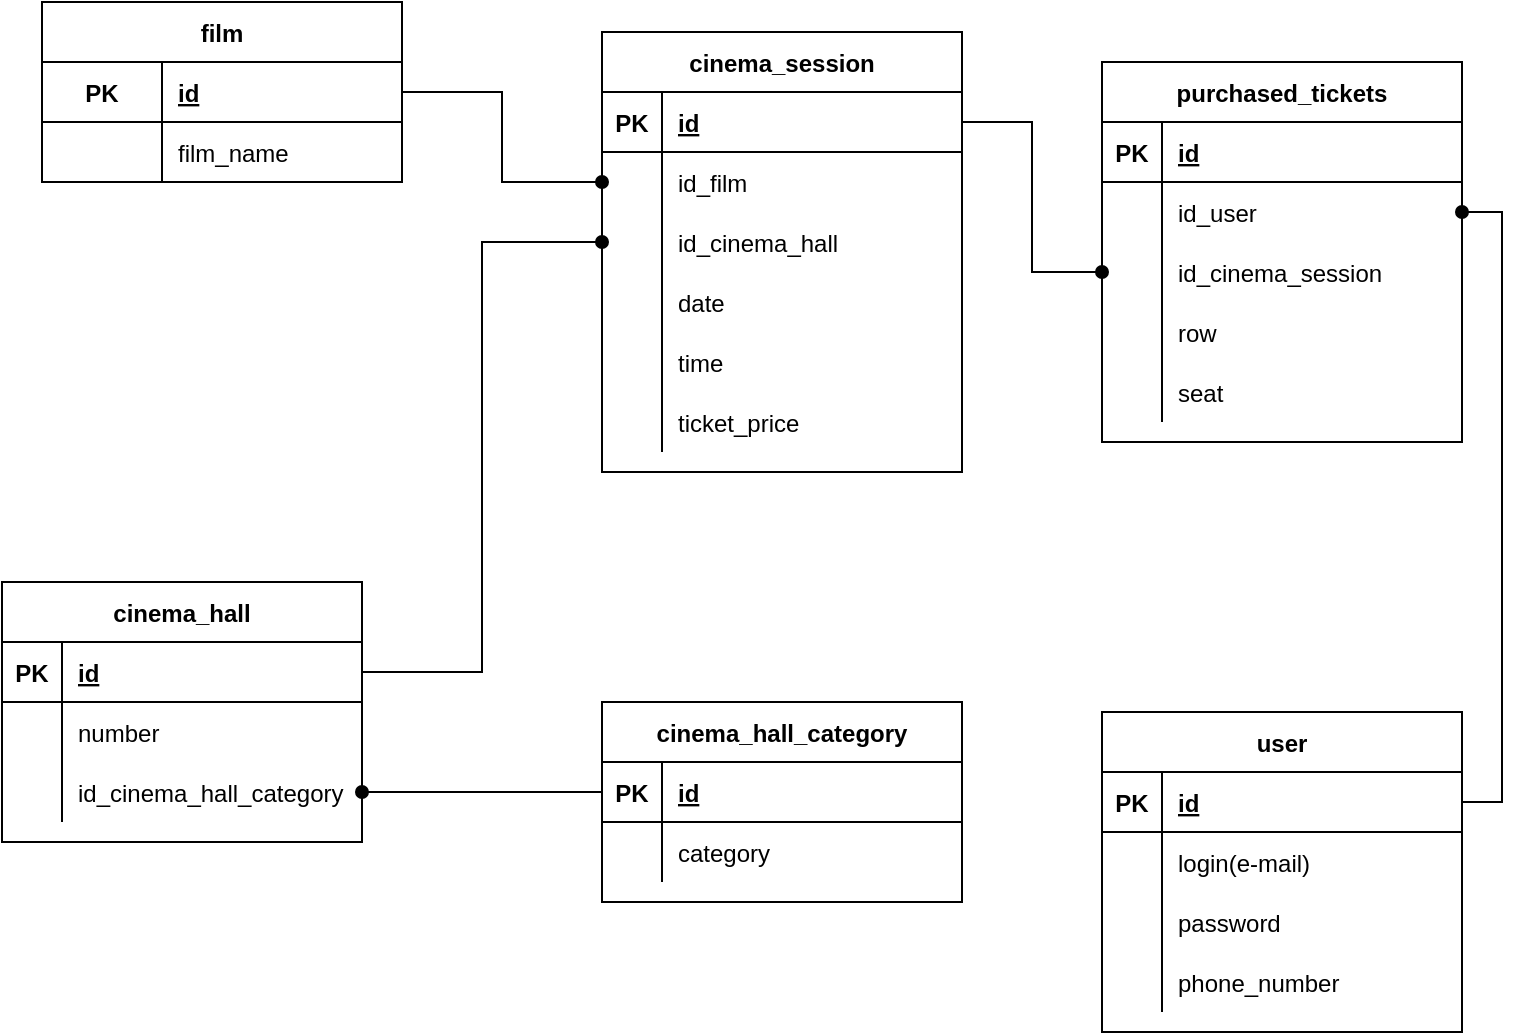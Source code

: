<mxfile version="13.7.9" type="github">
  <diagram id="K_0Y14OT219pobGqaZKj" name="Page-1">
    <mxGraphModel dx="1038" dy="580" grid="1" gridSize="10" guides="1" tooltips="1" connect="1" arrows="1" fold="1" page="1" pageScale="1" pageWidth="827" pageHeight="1169" math="0" shadow="0">
      <root>
        <mxCell id="0" />
        <mxCell id="1" parent="0" />
        <mxCell id="yguj9xTY37gFsHTAbNiu-161" value="purchased_tickets" style="shape=table;startSize=30;container=1;collapsible=1;childLayout=tableLayout;fixedRows=1;rowLines=0;fontStyle=1;align=center;resizeLast=1;" parent="1" vertex="1">
          <mxGeometry x="580" y="80" width="180" height="190" as="geometry" />
        </mxCell>
        <mxCell id="yguj9xTY37gFsHTAbNiu-162" value="" style="shape=partialRectangle;collapsible=0;dropTarget=0;pointerEvents=0;fillColor=none;top=0;left=0;bottom=1;right=0;points=[[0,0.5],[1,0.5]];portConstraint=eastwest;" parent="yguj9xTY37gFsHTAbNiu-161" vertex="1">
          <mxGeometry y="30" width="180" height="30" as="geometry" />
        </mxCell>
        <mxCell id="yguj9xTY37gFsHTAbNiu-163" value="PK" style="shape=partialRectangle;connectable=0;fillColor=none;top=0;left=0;bottom=0;right=0;fontStyle=1;overflow=hidden;" parent="yguj9xTY37gFsHTAbNiu-162" vertex="1">
          <mxGeometry width="30" height="30" as="geometry" />
        </mxCell>
        <mxCell id="yguj9xTY37gFsHTAbNiu-164" value="id" style="shape=partialRectangle;connectable=0;fillColor=none;top=0;left=0;bottom=0;right=0;align=left;spacingLeft=6;fontStyle=5;overflow=hidden;" parent="yguj9xTY37gFsHTAbNiu-162" vertex="1">
          <mxGeometry x="30" width="150" height="30" as="geometry" />
        </mxCell>
        <mxCell id="yguj9xTY37gFsHTAbNiu-165" value="" style="shape=partialRectangle;collapsible=0;dropTarget=0;pointerEvents=0;fillColor=none;top=0;left=0;bottom=0;right=0;points=[[0,0.5],[1,0.5]];portConstraint=eastwest;" parent="yguj9xTY37gFsHTAbNiu-161" vertex="1">
          <mxGeometry y="60" width="180" height="30" as="geometry" />
        </mxCell>
        <mxCell id="yguj9xTY37gFsHTAbNiu-166" value="" style="shape=partialRectangle;connectable=0;fillColor=none;top=0;left=0;bottom=0;right=0;editable=1;overflow=hidden;fontStyle=1" parent="yguj9xTY37gFsHTAbNiu-165" vertex="1">
          <mxGeometry width="30" height="30" as="geometry" />
        </mxCell>
        <mxCell id="yguj9xTY37gFsHTAbNiu-167" value="id_user" style="shape=partialRectangle;connectable=0;fillColor=none;top=0;left=0;bottom=0;right=0;align=left;spacingLeft=6;overflow=hidden;" parent="yguj9xTY37gFsHTAbNiu-165" vertex="1">
          <mxGeometry x="30" width="150" height="30" as="geometry" />
        </mxCell>
        <mxCell id="yguj9xTY37gFsHTAbNiu-168" value="" style="shape=partialRectangle;collapsible=0;dropTarget=0;pointerEvents=0;fillColor=none;top=0;left=0;bottom=0;right=0;points=[[0,0.5],[1,0.5]];portConstraint=eastwest;" parent="yguj9xTY37gFsHTAbNiu-161" vertex="1">
          <mxGeometry y="90" width="180" height="30" as="geometry" />
        </mxCell>
        <mxCell id="yguj9xTY37gFsHTAbNiu-169" value="" style="shape=partialRectangle;connectable=0;fillColor=none;top=0;left=0;bottom=0;right=0;editable=1;overflow=hidden;fontStyle=1" parent="yguj9xTY37gFsHTAbNiu-168" vertex="1">
          <mxGeometry width="30" height="30" as="geometry" />
        </mxCell>
        <mxCell id="yguj9xTY37gFsHTAbNiu-170" value="id_cinema_session" style="shape=partialRectangle;connectable=0;fillColor=none;top=0;left=0;bottom=0;right=0;align=left;spacingLeft=6;overflow=hidden;" parent="yguj9xTY37gFsHTAbNiu-168" vertex="1">
          <mxGeometry x="30" width="150" height="30" as="geometry" />
        </mxCell>
        <mxCell id="yguj9xTY37gFsHTAbNiu-171" value="" style="shape=partialRectangle;collapsible=0;dropTarget=0;pointerEvents=0;fillColor=none;top=0;left=0;bottom=0;right=0;points=[[0,0.5],[1,0.5]];portConstraint=eastwest;" parent="yguj9xTY37gFsHTAbNiu-161" vertex="1">
          <mxGeometry y="120" width="180" height="30" as="geometry" />
        </mxCell>
        <mxCell id="yguj9xTY37gFsHTAbNiu-172" value="" style="shape=partialRectangle;connectable=0;fillColor=none;top=0;left=0;bottom=0;right=0;editable=1;overflow=hidden;" parent="yguj9xTY37gFsHTAbNiu-171" vertex="1">
          <mxGeometry width="30" height="30" as="geometry" />
        </mxCell>
        <mxCell id="yguj9xTY37gFsHTAbNiu-173" value="row" style="shape=partialRectangle;connectable=0;fillColor=none;top=0;left=0;bottom=0;right=0;align=left;spacingLeft=6;overflow=hidden;" parent="yguj9xTY37gFsHTAbNiu-171" vertex="1">
          <mxGeometry x="30" width="150" height="30" as="geometry" />
        </mxCell>
        <mxCell id="yguj9xTY37gFsHTAbNiu-174" value="" style="shape=partialRectangle;collapsible=0;dropTarget=0;pointerEvents=0;fillColor=none;top=0;left=0;bottom=0;right=0;points=[[0,0.5],[1,0.5]];portConstraint=eastwest;" parent="yguj9xTY37gFsHTAbNiu-161" vertex="1">
          <mxGeometry y="150" width="180" height="30" as="geometry" />
        </mxCell>
        <mxCell id="yguj9xTY37gFsHTAbNiu-175" value="" style="shape=partialRectangle;connectable=0;fillColor=none;top=0;left=0;bottom=0;right=0;editable=1;overflow=hidden;" parent="yguj9xTY37gFsHTAbNiu-174" vertex="1">
          <mxGeometry width="30" height="30" as="geometry" />
        </mxCell>
        <mxCell id="yguj9xTY37gFsHTAbNiu-176" value="seat" style="shape=partialRectangle;connectable=0;fillColor=none;top=0;left=0;bottom=0;right=0;align=left;spacingLeft=6;overflow=hidden;" parent="yguj9xTY37gFsHTAbNiu-174" vertex="1">
          <mxGeometry x="30" width="150" height="30" as="geometry" />
        </mxCell>
        <mxCell id="yguj9xTY37gFsHTAbNiu-103" value="user" style="shape=table;startSize=30;container=1;collapsible=1;childLayout=tableLayout;fixedRows=1;rowLines=0;fontStyle=1;align=center;resizeLast=1;" parent="1" vertex="1">
          <mxGeometry x="580" y="405" width="180" height="160" as="geometry" />
        </mxCell>
        <mxCell id="yguj9xTY37gFsHTAbNiu-104" value="" style="shape=partialRectangle;collapsible=0;dropTarget=0;pointerEvents=0;fillColor=none;top=0;left=0;bottom=1;right=0;points=[[0,0.5],[1,0.5]];portConstraint=eastwest;" parent="yguj9xTY37gFsHTAbNiu-103" vertex="1">
          <mxGeometry y="30" width="180" height="30" as="geometry" />
        </mxCell>
        <mxCell id="yguj9xTY37gFsHTAbNiu-105" value="PK" style="shape=partialRectangle;connectable=0;fillColor=none;top=0;left=0;bottom=0;right=0;fontStyle=1;overflow=hidden;" parent="yguj9xTY37gFsHTAbNiu-104" vertex="1">
          <mxGeometry width="30" height="30" as="geometry" />
        </mxCell>
        <mxCell id="yguj9xTY37gFsHTAbNiu-106" value="id" style="shape=partialRectangle;connectable=0;fillColor=none;top=0;left=0;bottom=0;right=0;align=left;spacingLeft=6;fontStyle=5;overflow=hidden;" parent="yguj9xTY37gFsHTAbNiu-104" vertex="1">
          <mxGeometry x="30" width="150" height="30" as="geometry" />
        </mxCell>
        <mxCell id="yguj9xTY37gFsHTAbNiu-107" value="" style="shape=partialRectangle;collapsible=0;dropTarget=0;pointerEvents=0;fillColor=none;top=0;left=0;bottom=0;right=0;points=[[0,0.5],[1,0.5]];portConstraint=eastwest;" parent="yguj9xTY37gFsHTAbNiu-103" vertex="1">
          <mxGeometry y="60" width="180" height="30" as="geometry" />
        </mxCell>
        <mxCell id="yguj9xTY37gFsHTAbNiu-108" value="" style="shape=partialRectangle;connectable=0;fillColor=none;top=0;left=0;bottom=0;right=0;editable=1;overflow=hidden;" parent="yguj9xTY37gFsHTAbNiu-107" vertex="1">
          <mxGeometry width="30" height="30" as="geometry" />
        </mxCell>
        <mxCell id="yguj9xTY37gFsHTAbNiu-109" value="login(e-mail)" style="shape=partialRectangle;connectable=0;fillColor=none;top=0;left=0;bottom=0;right=0;align=left;spacingLeft=6;overflow=hidden;" parent="yguj9xTY37gFsHTAbNiu-107" vertex="1">
          <mxGeometry x="30" width="150" height="30" as="geometry" />
        </mxCell>
        <mxCell id="yguj9xTY37gFsHTAbNiu-110" value="" style="shape=partialRectangle;collapsible=0;dropTarget=0;pointerEvents=0;fillColor=none;top=0;left=0;bottom=0;right=0;points=[[0,0.5],[1,0.5]];portConstraint=eastwest;" parent="yguj9xTY37gFsHTAbNiu-103" vertex="1">
          <mxGeometry y="90" width="180" height="30" as="geometry" />
        </mxCell>
        <mxCell id="yguj9xTY37gFsHTAbNiu-111" value="" style="shape=partialRectangle;connectable=0;fillColor=none;top=0;left=0;bottom=0;right=0;editable=1;overflow=hidden;" parent="yguj9xTY37gFsHTAbNiu-110" vertex="1">
          <mxGeometry width="30" height="30" as="geometry" />
        </mxCell>
        <mxCell id="yguj9xTY37gFsHTAbNiu-112" value="password" style="shape=partialRectangle;connectable=0;fillColor=none;top=0;left=0;bottom=0;right=0;align=left;spacingLeft=6;overflow=hidden;" parent="yguj9xTY37gFsHTAbNiu-110" vertex="1">
          <mxGeometry x="30" width="150" height="30" as="geometry" />
        </mxCell>
        <mxCell id="yguj9xTY37gFsHTAbNiu-113" value="" style="shape=partialRectangle;collapsible=0;dropTarget=0;pointerEvents=0;fillColor=none;top=0;left=0;bottom=0;right=0;points=[[0,0.5],[1,0.5]];portConstraint=eastwest;" parent="yguj9xTY37gFsHTAbNiu-103" vertex="1">
          <mxGeometry y="120" width="180" height="30" as="geometry" />
        </mxCell>
        <mxCell id="yguj9xTY37gFsHTAbNiu-114" value="" style="shape=partialRectangle;connectable=0;fillColor=none;top=0;left=0;bottom=0;right=0;editable=1;overflow=hidden;" parent="yguj9xTY37gFsHTAbNiu-113" vertex="1">
          <mxGeometry width="30" height="30" as="geometry" />
        </mxCell>
        <mxCell id="yguj9xTY37gFsHTAbNiu-115" value="phone_number" style="shape=partialRectangle;connectable=0;fillColor=none;top=0;left=0;bottom=0;right=0;align=left;spacingLeft=6;overflow=hidden;" parent="yguj9xTY37gFsHTAbNiu-113" vertex="1">
          <mxGeometry x="30" width="150" height="30" as="geometry" />
        </mxCell>
        <mxCell id="yguj9xTY37gFsHTAbNiu-182" style="edgeStyle=orthogonalEdgeStyle;rounded=0;orthogonalLoop=1;jettySize=auto;html=1;exitX=1;exitY=0.5;exitDx=0;exitDy=0;entryX=1;entryY=0.5;entryDx=0;entryDy=0;startArrow=oval;startFill=1;endArrow=none;endFill=0;" parent="1" source="yguj9xTY37gFsHTAbNiu-165" target="yguj9xTY37gFsHTAbNiu-104" edge="1">
          <mxGeometry relative="1" as="geometry" />
        </mxCell>
        <mxCell id="yguj9xTY37gFsHTAbNiu-185" style="rounded=0;orthogonalLoop=1;jettySize=auto;html=1;exitX=1;exitY=0.5;exitDx=0;exitDy=0;entryX=0;entryY=0.5;entryDx=0;entryDy=0;startArrow=oval;startFill=1;endArrow=none;endFill=0;edgeStyle=elbowEdgeStyle;" parent="1" source="yguj9xTY37gFsHTAbNiu-155" target="yguj9xTY37gFsHTAbNiu-136" edge="1">
          <mxGeometry relative="1" as="geometry" />
        </mxCell>
        <mxCell id="yguj9xTY37gFsHTAbNiu-135" value="cinema_hall_category" style="shape=table;startSize=30;container=1;collapsible=1;childLayout=tableLayout;fixedRows=1;rowLines=0;fontStyle=1;align=center;resizeLast=1;" parent="1" vertex="1">
          <mxGeometry x="330" y="400" width="180" height="100" as="geometry" />
        </mxCell>
        <mxCell id="yguj9xTY37gFsHTAbNiu-136" value="" style="shape=partialRectangle;collapsible=0;dropTarget=0;pointerEvents=0;fillColor=none;top=0;left=0;bottom=1;right=0;points=[[0,0.5],[1,0.5]];portConstraint=eastwest;" parent="yguj9xTY37gFsHTAbNiu-135" vertex="1">
          <mxGeometry y="30" width="180" height="30" as="geometry" />
        </mxCell>
        <mxCell id="yguj9xTY37gFsHTAbNiu-137" value="PK" style="shape=partialRectangle;connectable=0;fillColor=none;top=0;left=0;bottom=0;right=0;fontStyle=1;overflow=hidden;" parent="yguj9xTY37gFsHTAbNiu-136" vertex="1">
          <mxGeometry width="30" height="30" as="geometry" />
        </mxCell>
        <mxCell id="yguj9xTY37gFsHTAbNiu-138" value="id" style="shape=partialRectangle;connectable=0;fillColor=none;top=0;left=0;bottom=0;right=0;align=left;spacingLeft=6;fontStyle=5;overflow=hidden;" parent="yguj9xTY37gFsHTAbNiu-136" vertex="1">
          <mxGeometry x="30" width="150" height="30" as="geometry" />
        </mxCell>
        <mxCell id="yguj9xTY37gFsHTAbNiu-139" value="" style="shape=partialRectangle;collapsible=0;dropTarget=0;pointerEvents=0;fillColor=none;top=0;left=0;bottom=0;right=0;points=[[0,0.5],[1,0.5]];portConstraint=eastwest;" parent="yguj9xTY37gFsHTAbNiu-135" vertex="1">
          <mxGeometry y="60" width="180" height="30" as="geometry" />
        </mxCell>
        <mxCell id="yguj9xTY37gFsHTAbNiu-140" value="" style="shape=partialRectangle;connectable=0;fillColor=none;top=0;left=0;bottom=0;right=0;editable=1;overflow=hidden;" parent="yguj9xTY37gFsHTAbNiu-139" vertex="1">
          <mxGeometry width="30" height="30" as="geometry" />
        </mxCell>
        <mxCell id="yguj9xTY37gFsHTAbNiu-141" value="category" style="shape=partialRectangle;connectable=0;fillColor=none;top=0;left=0;bottom=0;right=0;align=left;spacingLeft=6;overflow=hidden;" parent="yguj9xTY37gFsHTAbNiu-139" vertex="1">
          <mxGeometry x="30" width="150" height="30" as="geometry" />
        </mxCell>
        <mxCell id="yguj9xTY37gFsHTAbNiu-187" style="edgeStyle=elbowEdgeStyle;rounded=0;orthogonalLoop=1;jettySize=auto;html=1;exitX=1;exitY=0.5;exitDx=0;exitDy=0;entryX=0;entryY=0.5;entryDx=0;entryDy=0;startArrow=none;startFill=0;endArrow=oval;endFill=1;" parent="1" source="yguj9xTY37gFsHTAbNiu-65" target="yguj9xTY37gFsHTAbNiu-88" edge="1">
          <mxGeometry relative="1" as="geometry" />
        </mxCell>
        <mxCell id="yguj9xTY37gFsHTAbNiu-64" value="film" style="shape=table;startSize=30;container=1;collapsible=1;childLayout=tableLayout;fixedRows=1;rowLines=0;fontStyle=1;align=center;resizeLast=1;" parent="1" vertex="1">
          <mxGeometry x="50" y="50" width="180" height="90" as="geometry" />
        </mxCell>
        <mxCell id="yguj9xTY37gFsHTAbNiu-65" value="" style="shape=partialRectangle;collapsible=0;dropTarget=0;pointerEvents=0;fillColor=none;top=0;left=0;bottom=1;right=0;points=[[0,0.5],[1,0.5]];portConstraint=eastwest;" parent="yguj9xTY37gFsHTAbNiu-64" vertex="1">
          <mxGeometry y="30" width="180" height="30" as="geometry" />
        </mxCell>
        <mxCell id="yguj9xTY37gFsHTAbNiu-66" value="PK" style="shape=partialRectangle;connectable=0;fillColor=none;top=0;left=0;bottom=0;right=0;fontStyle=1;overflow=hidden;" parent="yguj9xTY37gFsHTAbNiu-65" vertex="1">
          <mxGeometry width="60" height="30" as="geometry" />
        </mxCell>
        <mxCell id="yguj9xTY37gFsHTAbNiu-67" value="id" style="shape=partialRectangle;connectable=0;fillColor=none;top=0;left=0;bottom=0;right=0;align=left;spacingLeft=6;fontStyle=5;overflow=hidden;" parent="yguj9xTY37gFsHTAbNiu-65" vertex="1">
          <mxGeometry x="60" width="120" height="30" as="geometry" />
        </mxCell>
        <mxCell id="yguj9xTY37gFsHTAbNiu-68" value="" style="shape=partialRectangle;collapsible=0;dropTarget=0;pointerEvents=0;fillColor=none;top=0;left=0;bottom=0;right=0;points=[[0,0.5],[1,0.5]];portConstraint=eastwest;" parent="yguj9xTY37gFsHTAbNiu-64" vertex="1">
          <mxGeometry y="60" width="180" height="30" as="geometry" />
        </mxCell>
        <mxCell id="yguj9xTY37gFsHTAbNiu-69" value="" style="shape=partialRectangle;connectable=0;fillColor=none;top=0;left=0;bottom=0;right=0;editable=1;overflow=hidden;" parent="yguj9xTY37gFsHTAbNiu-68" vertex="1">
          <mxGeometry width="60" height="30" as="geometry" />
        </mxCell>
        <mxCell id="yguj9xTY37gFsHTAbNiu-70" value="film_name" style="shape=partialRectangle;connectable=0;fillColor=none;top=0;left=0;bottom=0;right=0;align=left;spacingLeft=6;overflow=hidden;" parent="yguj9xTY37gFsHTAbNiu-68" vertex="1">
          <mxGeometry x="60" width="120" height="30" as="geometry" />
        </mxCell>
        <mxCell id="yguj9xTY37gFsHTAbNiu-84" value="cinema_session" style="shape=table;startSize=30;container=1;collapsible=1;childLayout=tableLayout;fixedRows=1;rowLines=0;fontStyle=1;align=center;resizeLast=1;" parent="1" vertex="1">
          <mxGeometry x="330" y="65" width="180" height="220" as="geometry" />
        </mxCell>
        <mxCell id="yguj9xTY37gFsHTAbNiu-85" value="" style="shape=partialRectangle;collapsible=0;dropTarget=0;pointerEvents=0;fillColor=none;top=0;left=0;bottom=1;right=0;points=[[0,0.5],[1,0.5]];portConstraint=eastwest;" parent="yguj9xTY37gFsHTAbNiu-84" vertex="1">
          <mxGeometry y="30" width="180" height="30" as="geometry" />
        </mxCell>
        <mxCell id="yguj9xTY37gFsHTAbNiu-86" value="PK" style="shape=partialRectangle;connectable=0;fillColor=none;top=0;left=0;bottom=0;right=0;fontStyle=1;overflow=hidden;" parent="yguj9xTY37gFsHTAbNiu-85" vertex="1">
          <mxGeometry width="30" height="30" as="geometry" />
        </mxCell>
        <mxCell id="yguj9xTY37gFsHTAbNiu-87" value="id" style="shape=partialRectangle;connectable=0;fillColor=none;top=0;left=0;bottom=0;right=0;align=left;spacingLeft=6;fontStyle=5;overflow=hidden;" parent="yguj9xTY37gFsHTAbNiu-85" vertex="1">
          <mxGeometry x="30" width="150" height="30" as="geometry" />
        </mxCell>
        <mxCell id="yguj9xTY37gFsHTAbNiu-88" value="" style="shape=partialRectangle;collapsible=0;dropTarget=0;pointerEvents=0;fillColor=none;top=0;left=0;bottom=0;right=0;points=[[0,0.5],[1,0.5]];portConstraint=eastwest;" parent="yguj9xTY37gFsHTAbNiu-84" vertex="1">
          <mxGeometry y="60" width="180" height="30" as="geometry" />
        </mxCell>
        <mxCell id="yguj9xTY37gFsHTAbNiu-89" value="" style="shape=partialRectangle;connectable=0;fillColor=none;top=0;left=0;bottom=0;right=0;editable=1;overflow=hidden;fontStyle=1" parent="yguj9xTY37gFsHTAbNiu-88" vertex="1">
          <mxGeometry width="30" height="30" as="geometry" />
        </mxCell>
        <mxCell id="yguj9xTY37gFsHTAbNiu-90" value="id_film" style="shape=partialRectangle;connectable=0;fillColor=none;top=0;left=0;bottom=0;right=0;align=left;spacingLeft=6;overflow=hidden;" parent="yguj9xTY37gFsHTAbNiu-88" vertex="1">
          <mxGeometry x="30" width="150" height="30" as="geometry" />
        </mxCell>
        <mxCell id="yguj9xTY37gFsHTAbNiu-91" value="" style="shape=partialRectangle;collapsible=0;dropTarget=0;pointerEvents=0;fillColor=none;top=0;left=0;bottom=0;right=0;points=[[0,0.5],[1,0.5]];portConstraint=eastwest;" parent="yguj9xTY37gFsHTAbNiu-84" vertex="1">
          <mxGeometry y="90" width="180" height="30" as="geometry" />
        </mxCell>
        <mxCell id="yguj9xTY37gFsHTAbNiu-92" value="" style="shape=partialRectangle;connectable=0;fillColor=none;top=0;left=0;bottom=0;right=0;editable=1;overflow=hidden;fontStyle=1" parent="yguj9xTY37gFsHTAbNiu-91" vertex="1">
          <mxGeometry width="30" height="30" as="geometry" />
        </mxCell>
        <mxCell id="yguj9xTY37gFsHTAbNiu-93" value="id_cinema_hall" style="shape=partialRectangle;connectable=0;fillColor=none;top=0;left=0;bottom=0;right=0;align=left;spacingLeft=6;overflow=hidden;" parent="yguj9xTY37gFsHTAbNiu-91" vertex="1">
          <mxGeometry x="30" width="150" height="30" as="geometry" />
        </mxCell>
        <mxCell id="yguj9xTY37gFsHTAbNiu-94" value="" style="shape=partialRectangle;collapsible=0;dropTarget=0;pointerEvents=0;fillColor=none;top=0;left=0;bottom=0;right=0;points=[[0,0.5],[1,0.5]];portConstraint=eastwest;" parent="yguj9xTY37gFsHTAbNiu-84" vertex="1">
          <mxGeometry y="120" width="180" height="30" as="geometry" />
        </mxCell>
        <mxCell id="yguj9xTY37gFsHTAbNiu-95" value="" style="shape=partialRectangle;connectable=0;fillColor=none;top=0;left=0;bottom=0;right=0;editable=1;overflow=hidden;" parent="yguj9xTY37gFsHTAbNiu-94" vertex="1">
          <mxGeometry width="30" height="30" as="geometry" />
        </mxCell>
        <mxCell id="yguj9xTY37gFsHTAbNiu-96" value="date" style="shape=partialRectangle;connectable=0;fillColor=none;top=0;left=0;bottom=0;right=0;align=left;spacingLeft=6;overflow=hidden;" parent="yguj9xTY37gFsHTAbNiu-94" vertex="1">
          <mxGeometry x="30" width="150" height="30" as="geometry" />
        </mxCell>
        <mxCell id="yguj9xTY37gFsHTAbNiu-97" value="" style="shape=partialRectangle;collapsible=0;dropTarget=0;pointerEvents=0;fillColor=none;top=0;left=0;bottom=0;right=0;points=[[0,0.5],[1,0.5]];portConstraint=eastwest;" parent="yguj9xTY37gFsHTAbNiu-84" vertex="1">
          <mxGeometry y="150" width="180" height="30" as="geometry" />
        </mxCell>
        <mxCell id="yguj9xTY37gFsHTAbNiu-98" value="" style="shape=partialRectangle;connectable=0;fillColor=none;top=0;left=0;bottom=0;right=0;editable=1;overflow=hidden;" parent="yguj9xTY37gFsHTAbNiu-97" vertex="1">
          <mxGeometry width="30" height="30" as="geometry" />
        </mxCell>
        <mxCell id="yguj9xTY37gFsHTAbNiu-99" value="time" style="shape=partialRectangle;connectable=0;fillColor=none;top=0;left=0;bottom=0;right=0;align=left;spacingLeft=6;overflow=hidden;" parent="yguj9xTY37gFsHTAbNiu-97" vertex="1">
          <mxGeometry x="30" width="150" height="30" as="geometry" />
        </mxCell>
        <mxCell id="yguj9xTY37gFsHTAbNiu-100" value="" style="shape=partialRectangle;collapsible=0;dropTarget=0;pointerEvents=0;fillColor=none;top=0;left=0;bottom=0;right=0;points=[[0,0.5],[1,0.5]];portConstraint=eastwest;" parent="yguj9xTY37gFsHTAbNiu-84" vertex="1">
          <mxGeometry y="180" width="180" height="30" as="geometry" />
        </mxCell>
        <mxCell id="yguj9xTY37gFsHTAbNiu-101" value="" style="shape=partialRectangle;connectable=0;fillColor=none;top=0;left=0;bottom=0;right=0;editable=1;overflow=hidden;" parent="yguj9xTY37gFsHTAbNiu-100" vertex="1">
          <mxGeometry width="30" height="30" as="geometry" />
        </mxCell>
        <mxCell id="yguj9xTY37gFsHTAbNiu-102" value="ticket_price" style="shape=partialRectangle;connectable=0;fillColor=none;top=0;left=0;bottom=0;right=0;align=left;spacingLeft=6;overflow=hidden;" parent="yguj9xTY37gFsHTAbNiu-100" vertex="1">
          <mxGeometry x="30" width="150" height="30" as="geometry" />
        </mxCell>
        <mxCell id="yguj9xTY37gFsHTAbNiu-148" value="cinema_hall" style="shape=table;startSize=30;container=1;collapsible=1;childLayout=tableLayout;fixedRows=1;rowLines=0;fontStyle=1;align=center;resizeLast=1;" parent="1" vertex="1">
          <mxGeometry x="30" y="340" width="180" height="130" as="geometry" />
        </mxCell>
        <mxCell id="yguj9xTY37gFsHTAbNiu-149" value="" style="shape=partialRectangle;collapsible=0;dropTarget=0;pointerEvents=0;fillColor=none;top=0;left=0;bottom=1;right=0;points=[[0,0.5],[1,0.5]];portConstraint=eastwest;" parent="yguj9xTY37gFsHTAbNiu-148" vertex="1">
          <mxGeometry y="30" width="180" height="30" as="geometry" />
        </mxCell>
        <mxCell id="yguj9xTY37gFsHTAbNiu-150" value="PK" style="shape=partialRectangle;connectable=0;fillColor=none;top=0;left=0;bottom=0;right=0;fontStyle=1;overflow=hidden;" parent="yguj9xTY37gFsHTAbNiu-149" vertex="1">
          <mxGeometry width="30" height="30" as="geometry" />
        </mxCell>
        <mxCell id="yguj9xTY37gFsHTAbNiu-151" value="id" style="shape=partialRectangle;connectable=0;fillColor=none;top=0;left=0;bottom=0;right=0;align=left;spacingLeft=6;fontStyle=5;overflow=hidden;" parent="yguj9xTY37gFsHTAbNiu-149" vertex="1">
          <mxGeometry x="30" width="150" height="30" as="geometry" />
        </mxCell>
        <mxCell id="yguj9xTY37gFsHTAbNiu-152" value="" style="shape=partialRectangle;collapsible=0;dropTarget=0;pointerEvents=0;fillColor=none;top=0;left=0;bottom=0;right=0;points=[[0,0.5],[1,0.5]];portConstraint=eastwest;" parent="yguj9xTY37gFsHTAbNiu-148" vertex="1">
          <mxGeometry y="60" width="180" height="30" as="geometry" />
        </mxCell>
        <mxCell id="yguj9xTY37gFsHTAbNiu-153" value="" style="shape=partialRectangle;connectable=0;fillColor=none;top=0;left=0;bottom=0;right=0;editable=1;overflow=hidden;" parent="yguj9xTY37gFsHTAbNiu-152" vertex="1">
          <mxGeometry width="30" height="30" as="geometry" />
        </mxCell>
        <mxCell id="yguj9xTY37gFsHTAbNiu-154" value="number" style="shape=partialRectangle;connectable=0;fillColor=none;top=0;left=0;bottom=0;right=0;align=left;spacingLeft=6;overflow=hidden;" parent="yguj9xTY37gFsHTAbNiu-152" vertex="1">
          <mxGeometry x="30" width="150" height="30" as="geometry" />
        </mxCell>
        <mxCell id="yguj9xTY37gFsHTAbNiu-155" value="" style="shape=partialRectangle;collapsible=0;dropTarget=0;pointerEvents=0;fillColor=none;top=0;left=0;bottom=0;right=0;points=[[0,0.5],[1,0.5]];portConstraint=eastwest;" parent="yguj9xTY37gFsHTAbNiu-148" vertex="1">
          <mxGeometry y="90" width="180" height="30" as="geometry" />
        </mxCell>
        <mxCell id="yguj9xTY37gFsHTAbNiu-156" value="" style="shape=partialRectangle;connectable=0;fillColor=none;top=0;left=0;bottom=0;right=0;editable=1;overflow=hidden;fontStyle=1" parent="yguj9xTY37gFsHTAbNiu-155" vertex="1">
          <mxGeometry width="30" height="30" as="geometry" />
        </mxCell>
        <mxCell id="yguj9xTY37gFsHTAbNiu-157" value="id_cinema_hall_category" style="shape=partialRectangle;connectable=0;fillColor=none;top=0;left=0;bottom=0;right=0;align=left;spacingLeft=6;overflow=hidden;" parent="yguj9xTY37gFsHTAbNiu-155" vertex="1">
          <mxGeometry x="30" width="150" height="30" as="geometry" />
        </mxCell>
        <mxCell id="yguj9xTY37gFsHTAbNiu-188" style="edgeStyle=elbowEdgeStyle;rounded=0;orthogonalLoop=1;jettySize=auto;html=1;exitX=0;exitY=0.5;exitDx=0;exitDy=0;entryX=1;entryY=0.5;entryDx=0;entryDy=0;startArrow=oval;startFill=1;endArrow=none;endFill=0;" parent="1" source="yguj9xTY37gFsHTAbNiu-91" target="yguj9xTY37gFsHTAbNiu-149" edge="1">
          <mxGeometry relative="1" as="geometry" />
        </mxCell>
        <mxCell id="yguj9xTY37gFsHTAbNiu-189" style="edgeStyle=elbowEdgeStyle;rounded=0;orthogonalLoop=1;jettySize=auto;html=1;exitX=1;exitY=0.5;exitDx=0;exitDy=0;entryX=0;entryY=0.5;entryDx=0;entryDy=0;startArrow=none;startFill=0;endArrow=oval;endFill=1;" parent="1" source="yguj9xTY37gFsHTAbNiu-85" target="yguj9xTY37gFsHTAbNiu-168" edge="1">
          <mxGeometry relative="1" as="geometry" />
        </mxCell>
      </root>
    </mxGraphModel>
  </diagram>
</mxfile>

